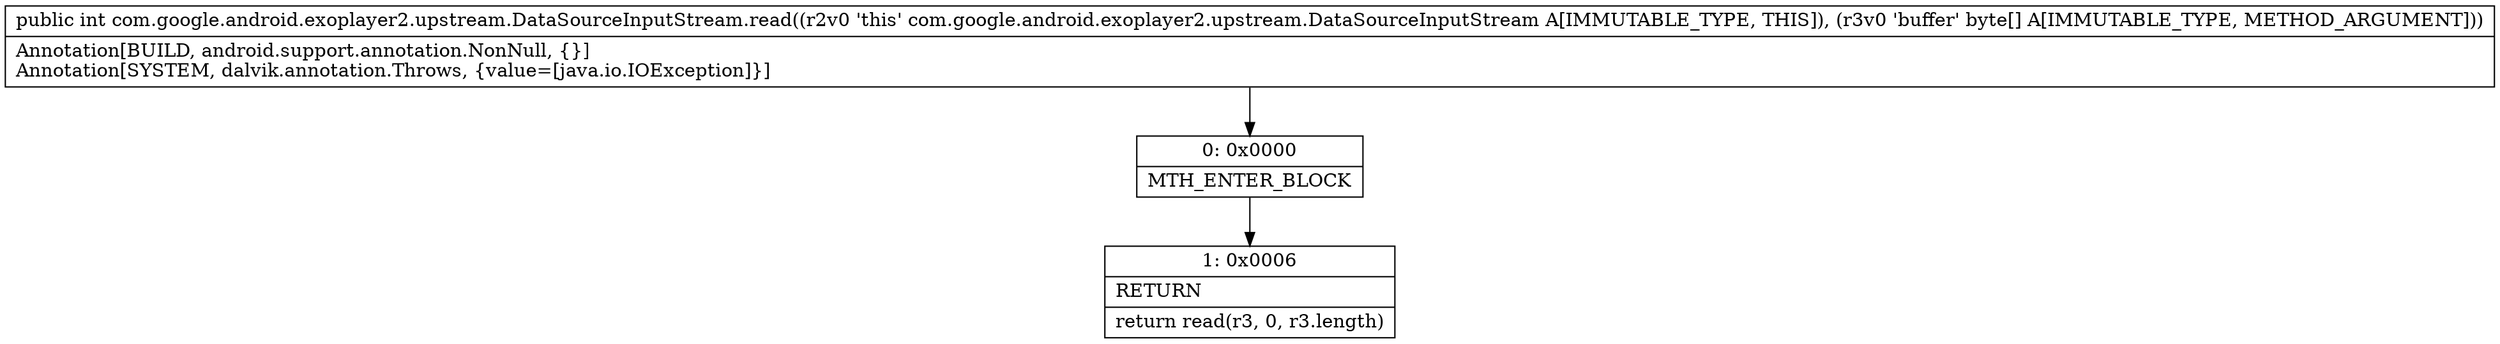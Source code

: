 digraph "CFG forcom.google.android.exoplayer2.upstream.DataSourceInputStream.read([B)I" {
Node_0 [shape=record,label="{0\:\ 0x0000|MTH_ENTER_BLOCK\l}"];
Node_1 [shape=record,label="{1\:\ 0x0006|RETURN\l|return read(r3, 0, r3.length)\l}"];
MethodNode[shape=record,label="{public int com.google.android.exoplayer2.upstream.DataSourceInputStream.read((r2v0 'this' com.google.android.exoplayer2.upstream.DataSourceInputStream A[IMMUTABLE_TYPE, THIS]), (r3v0 'buffer' byte[] A[IMMUTABLE_TYPE, METHOD_ARGUMENT]))  | Annotation[BUILD, android.support.annotation.NonNull, \{\}]\lAnnotation[SYSTEM, dalvik.annotation.Throws, \{value=[java.io.IOException]\}]\l}"];
MethodNode -> Node_0;
Node_0 -> Node_1;
}

